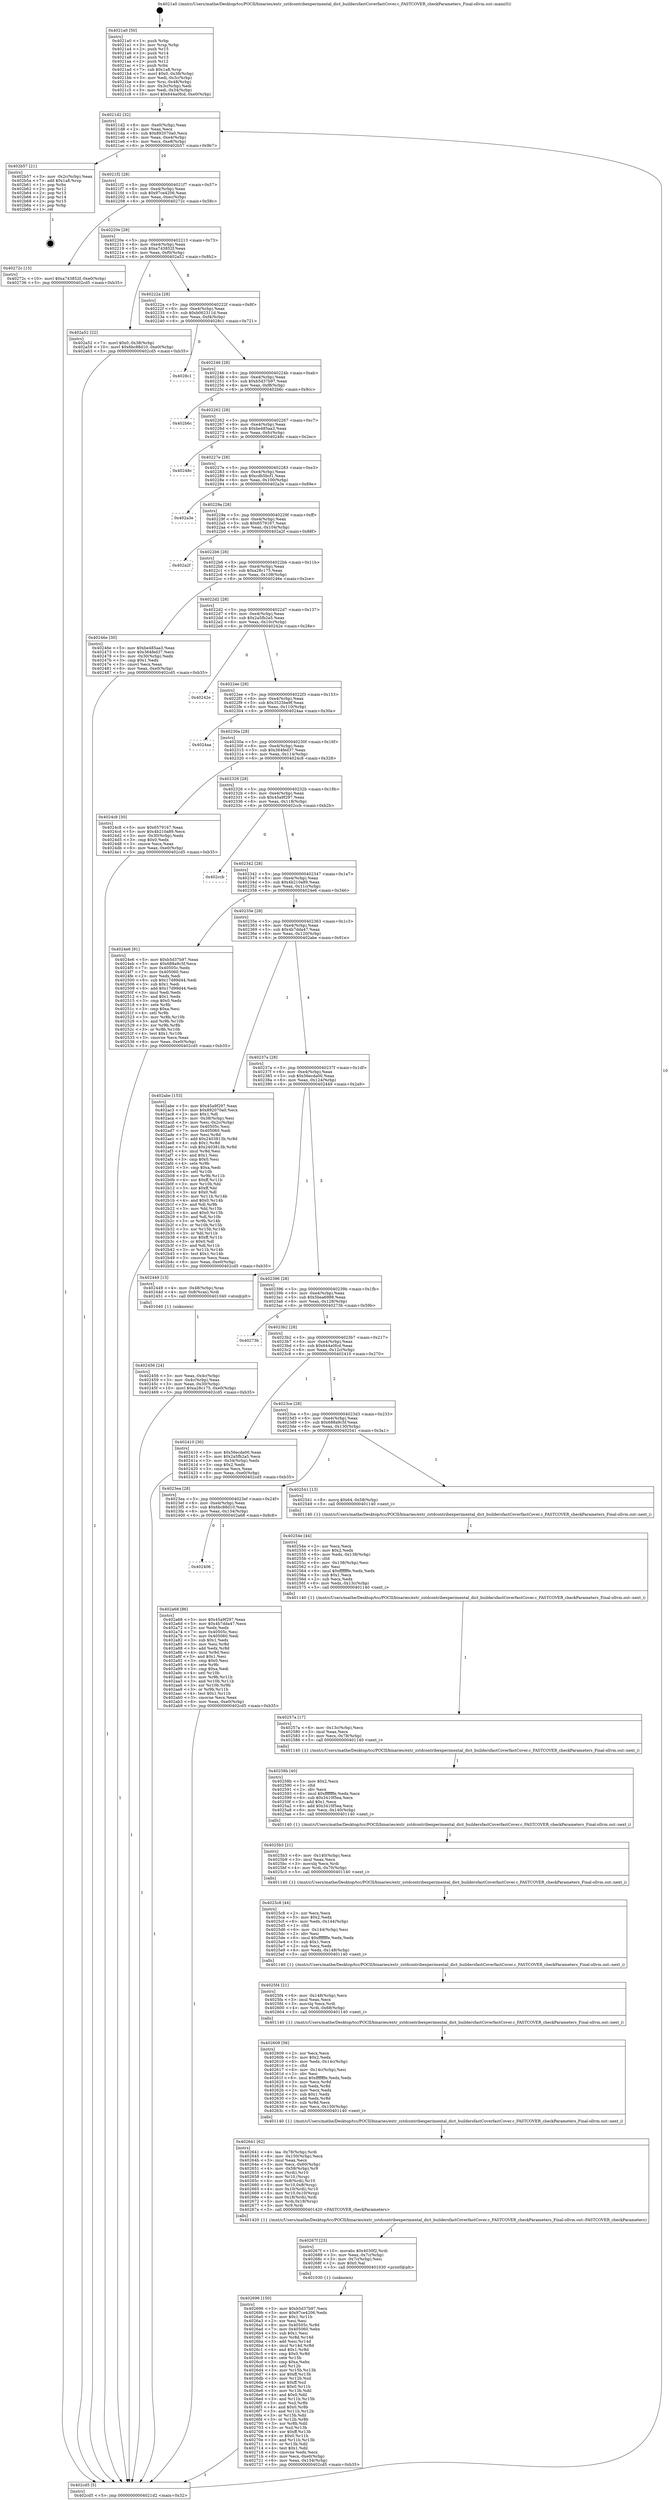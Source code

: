digraph "0x4021a0" {
  label = "0x4021a0 (/mnt/c/Users/mathe/Desktop/tcc/POCII/binaries/extr_zstdcontribexperimental_dict_buildersfastCoverfastCover.c_FASTCOVER_checkParameters_Final-ollvm.out::main(0))"
  labelloc = "t"
  node[shape=record]

  Entry [label="",width=0.3,height=0.3,shape=circle,fillcolor=black,style=filled]
  "0x4021d2" [label="{
     0x4021d2 [32]\l
     | [instrs]\l
     &nbsp;&nbsp;0x4021d2 \<+6\>: mov -0xe0(%rbp),%eax\l
     &nbsp;&nbsp;0x4021d8 \<+2\>: mov %eax,%ecx\l
     &nbsp;&nbsp;0x4021da \<+6\>: sub $0x892070a0,%ecx\l
     &nbsp;&nbsp;0x4021e0 \<+6\>: mov %eax,-0xe4(%rbp)\l
     &nbsp;&nbsp;0x4021e6 \<+6\>: mov %ecx,-0xe8(%rbp)\l
     &nbsp;&nbsp;0x4021ec \<+6\>: je 0000000000402b57 \<main+0x9b7\>\l
  }"]
  "0x402b57" [label="{
     0x402b57 [21]\l
     | [instrs]\l
     &nbsp;&nbsp;0x402b57 \<+3\>: mov -0x2c(%rbp),%eax\l
     &nbsp;&nbsp;0x402b5a \<+7\>: add $0x1a8,%rsp\l
     &nbsp;&nbsp;0x402b61 \<+1\>: pop %rbx\l
     &nbsp;&nbsp;0x402b62 \<+2\>: pop %r12\l
     &nbsp;&nbsp;0x402b64 \<+2\>: pop %r13\l
     &nbsp;&nbsp;0x402b66 \<+2\>: pop %r14\l
     &nbsp;&nbsp;0x402b68 \<+2\>: pop %r15\l
     &nbsp;&nbsp;0x402b6a \<+1\>: pop %rbp\l
     &nbsp;&nbsp;0x402b6b \<+1\>: ret\l
  }"]
  "0x4021f2" [label="{
     0x4021f2 [28]\l
     | [instrs]\l
     &nbsp;&nbsp;0x4021f2 \<+5\>: jmp 00000000004021f7 \<main+0x57\>\l
     &nbsp;&nbsp;0x4021f7 \<+6\>: mov -0xe4(%rbp),%eax\l
     &nbsp;&nbsp;0x4021fd \<+5\>: sub $0x97ce4206,%eax\l
     &nbsp;&nbsp;0x402202 \<+6\>: mov %eax,-0xec(%rbp)\l
     &nbsp;&nbsp;0x402208 \<+6\>: je 000000000040272c \<main+0x58c\>\l
  }"]
  Exit [label="",width=0.3,height=0.3,shape=circle,fillcolor=black,style=filled,peripheries=2]
  "0x40272c" [label="{
     0x40272c [15]\l
     | [instrs]\l
     &nbsp;&nbsp;0x40272c \<+10\>: movl $0xa743852f,-0xe0(%rbp)\l
     &nbsp;&nbsp;0x402736 \<+5\>: jmp 0000000000402cd5 \<main+0xb35\>\l
  }"]
  "0x40220e" [label="{
     0x40220e [28]\l
     | [instrs]\l
     &nbsp;&nbsp;0x40220e \<+5\>: jmp 0000000000402213 \<main+0x73\>\l
     &nbsp;&nbsp;0x402213 \<+6\>: mov -0xe4(%rbp),%eax\l
     &nbsp;&nbsp;0x402219 \<+5\>: sub $0xa743852f,%eax\l
     &nbsp;&nbsp;0x40221e \<+6\>: mov %eax,-0xf0(%rbp)\l
     &nbsp;&nbsp;0x402224 \<+6\>: je 0000000000402a52 \<main+0x8b2\>\l
  }"]
  "0x402406" [label="{
     0x402406\l
  }", style=dashed]
  "0x402a52" [label="{
     0x402a52 [22]\l
     | [instrs]\l
     &nbsp;&nbsp;0x402a52 \<+7\>: movl $0x0,-0x38(%rbp)\l
     &nbsp;&nbsp;0x402a59 \<+10\>: movl $0x6bc88d10,-0xe0(%rbp)\l
     &nbsp;&nbsp;0x402a63 \<+5\>: jmp 0000000000402cd5 \<main+0xb35\>\l
  }"]
  "0x40222a" [label="{
     0x40222a [28]\l
     | [instrs]\l
     &nbsp;&nbsp;0x40222a \<+5\>: jmp 000000000040222f \<main+0x8f\>\l
     &nbsp;&nbsp;0x40222f \<+6\>: mov -0xe4(%rbp),%eax\l
     &nbsp;&nbsp;0x402235 \<+5\>: sub $0xb062311d,%eax\l
     &nbsp;&nbsp;0x40223a \<+6\>: mov %eax,-0xf4(%rbp)\l
     &nbsp;&nbsp;0x402240 \<+6\>: je 00000000004028c1 \<main+0x721\>\l
  }"]
  "0x402a68" [label="{
     0x402a68 [86]\l
     | [instrs]\l
     &nbsp;&nbsp;0x402a68 \<+5\>: mov $0x45a9f297,%eax\l
     &nbsp;&nbsp;0x402a6d \<+5\>: mov $0x4b7dda47,%ecx\l
     &nbsp;&nbsp;0x402a72 \<+2\>: xor %edx,%edx\l
     &nbsp;&nbsp;0x402a74 \<+7\>: mov 0x40505c,%esi\l
     &nbsp;&nbsp;0x402a7b \<+7\>: mov 0x405060,%edi\l
     &nbsp;&nbsp;0x402a82 \<+3\>: sub $0x1,%edx\l
     &nbsp;&nbsp;0x402a85 \<+3\>: mov %esi,%r8d\l
     &nbsp;&nbsp;0x402a88 \<+3\>: add %edx,%r8d\l
     &nbsp;&nbsp;0x402a8b \<+4\>: imul %r8d,%esi\l
     &nbsp;&nbsp;0x402a8f \<+3\>: and $0x1,%esi\l
     &nbsp;&nbsp;0x402a92 \<+3\>: cmp $0x0,%esi\l
     &nbsp;&nbsp;0x402a95 \<+4\>: sete %r9b\l
     &nbsp;&nbsp;0x402a99 \<+3\>: cmp $0xa,%edi\l
     &nbsp;&nbsp;0x402a9c \<+4\>: setl %r10b\l
     &nbsp;&nbsp;0x402aa0 \<+3\>: mov %r9b,%r11b\l
     &nbsp;&nbsp;0x402aa3 \<+3\>: and %r10b,%r11b\l
     &nbsp;&nbsp;0x402aa6 \<+3\>: xor %r10b,%r9b\l
     &nbsp;&nbsp;0x402aa9 \<+3\>: or %r9b,%r11b\l
     &nbsp;&nbsp;0x402aac \<+4\>: test $0x1,%r11b\l
     &nbsp;&nbsp;0x402ab0 \<+3\>: cmovne %ecx,%eax\l
     &nbsp;&nbsp;0x402ab3 \<+6\>: mov %eax,-0xe0(%rbp)\l
     &nbsp;&nbsp;0x402ab9 \<+5\>: jmp 0000000000402cd5 \<main+0xb35\>\l
  }"]
  "0x4028c1" [label="{
     0x4028c1\l
  }", style=dashed]
  "0x402246" [label="{
     0x402246 [28]\l
     | [instrs]\l
     &nbsp;&nbsp;0x402246 \<+5\>: jmp 000000000040224b \<main+0xab\>\l
     &nbsp;&nbsp;0x40224b \<+6\>: mov -0xe4(%rbp),%eax\l
     &nbsp;&nbsp;0x402251 \<+5\>: sub $0xb5d37b97,%eax\l
     &nbsp;&nbsp;0x402256 \<+6\>: mov %eax,-0xf8(%rbp)\l
     &nbsp;&nbsp;0x40225c \<+6\>: je 0000000000402b6c \<main+0x9cc\>\l
  }"]
  "0x402696" [label="{
     0x402696 [150]\l
     | [instrs]\l
     &nbsp;&nbsp;0x402696 \<+5\>: mov $0xb5d37b97,%ecx\l
     &nbsp;&nbsp;0x40269b \<+5\>: mov $0x97ce4206,%edx\l
     &nbsp;&nbsp;0x4026a0 \<+3\>: mov $0x1,%r11b\l
     &nbsp;&nbsp;0x4026a3 \<+2\>: xor %esi,%esi\l
     &nbsp;&nbsp;0x4026a5 \<+8\>: mov 0x40505c,%r8d\l
     &nbsp;&nbsp;0x4026ad \<+7\>: mov 0x405060,%ebx\l
     &nbsp;&nbsp;0x4026b4 \<+3\>: sub $0x1,%esi\l
     &nbsp;&nbsp;0x4026b7 \<+3\>: mov %r8d,%r14d\l
     &nbsp;&nbsp;0x4026ba \<+3\>: add %esi,%r14d\l
     &nbsp;&nbsp;0x4026bd \<+4\>: imul %r14d,%r8d\l
     &nbsp;&nbsp;0x4026c1 \<+4\>: and $0x1,%r8d\l
     &nbsp;&nbsp;0x4026c5 \<+4\>: cmp $0x0,%r8d\l
     &nbsp;&nbsp;0x4026c9 \<+4\>: sete %r15b\l
     &nbsp;&nbsp;0x4026cd \<+3\>: cmp $0xa,%ebx\l
     &nbsp;&nbsp;0x4026d0 \<+4\>: setl %r12b\l
     &nbsp;&nbsp;0x4026d4 \<+3\>: mov %r15b,%r13b\l
     &nbsp;&nbsp;0x4026d7 \<+4\>: xor $0xff,%r13b\l
     &nbsp;&nbsp;0x4026db \<+3\>: mov %r12b,%sil\l
     &nbsp;&nbsp;0x4026de \<+4\>: xor $0xff,%sil\l
     &nbsp;&nbsp;0x4026e2 \<+4\>: xor $0x0,%r11b\l
     &nbsp;&nbsp;0x4026e6 \<+3\>: mov %r13b,%dil\l
     &nbsp;&nbsp;0x4026e9 \<+4\>: and $0x0,%dil\l
     &nbsp;&nbsp;0x4026ed \<+3\>: and %r11b,%r15b\l
     &nbsp;&nbsp;0x4026f0 \<+3\>: mov %sil,%r8b\l
     &nbsp;&nbsp;0x4026f3 \<+4\>: and $0x0,%r8b\l
     &nbsp;&nbsp;0x4026f7 \<+3\>: and %r11b,%r12b\l
     &nbsp;&nbsp;0x4026fa \<+3\>: or %r15b,%dil\l
     &nbsp;&nbsp;0x4026fd \<+3\>: or %r12b,%r8b\l
     &nbsp;&nbsp;0x402700 \<+3\>: xor %r8b,%dil\l
     &nbsp;&nbsp;0x402703 \<+3\>: or %sil,%r13b\l
     &nbsp;&nbsp;0x402706 \<+4\>: xor $0xff,%r13b\l
     &nbsp;&nbsp;0x40270a \<+4\>: or $0x0,%r11b\l
     &nbsp;&nbsp;0x40270e \<+3\>: and %r11b,%r13b\l
     &nbsp;&nbsp;0x402711 \<+3\>: or %r13b,%dil\l
     &nbsp;&nbsp;0x402714 \<+4\>: test $0x1,%dil\l
     &nbsp;&nbsp;0x402718 \<+3\>: cmovne %edx,%ecx\l
     &nbsp;&nbsp;0x40271b \<+6\>: mov %ecx,-0xe0(%rbp)\l
     &nbsp;&nbsp;0x402721 \<+6\>: mov %eax,-0x154(%rbp)\l
     &nbsp;&nbsp;0x402727 \<+5\>: jmp 0000000000402cd5 \<main+0xb35\>\l
  }"]
  "0x402b6c" [label="{
     0x402b6c\l
  }", style=dashed]
  "0x402262" [label="{
     0x402262 [28]\l
     | [instrs]\l
     &nbsp;&nbsp;0x402262 \<+5\>: jmp 0000000000402267 \<main+0xc7\>\l
     &nbsp;&nbsp;0x402267 \<+6\>: mov -0xe4(%rbp),%eax\l
     &nbsp;&nbsp;0x40226d \<+5\>: sub $0xbe485aa3,%eax\l
     &nbsp;&nbsp;0x402272 \<+6\>: mov %eax,-0xfc(%rbp)\l
     &nbsp;&nbsp;0x402278 \<+6\>: je 000000000040248c \<main+0x2ec\>\l
  }"]
  "0x40267f" [label="{
     0x40267f [23]\l
     | [instrs]\l
     &nbsp;&nbsp;0x40267f \<+10\>: movabs $0x4030f2,%rdi\l
     &nbsp;&nbsp;0x402689 \<+3\>: mov %eax,-0x7c(%rbp)\l
     &nbsp;&nbsp;0x40268c \<+3\>: mov -0x7c(%rbp),%esi\l
     &nbsp;&nbsp;0x40268f \<+2\>: mov $0x0,%al\l
     &nbsp;&nbsp;0x402691 \<+5\>: call 0000000000401030 \<printf@plt\>\l
     | [calls]\l
     &nbsp;&nbsp;0x401030 \{1\} (unknown)\l
  }"]
  "0x40248c" [label="{
     0x40248c\l
  }", style=dashed]
  "0x40227e" [label="{
     0x40227e [28]\l
     | [instrs]\l
     &nbsp;&nbsp;0x40227e \<+5\>: jmp 0000000000402283 \<main+0xe3\>\l
     &nbsp;&nbsp;0x402283 \<+6\>: mov -0xe4(%rbp),%eax\l
     &nbsp;&nbsp;0x402289 \<+5\>: sub $0xcdb5bcf1,%eax\l
     &nbsp;&nbsp;0x40228e \<+6\>: mov %eax,-0x100(%rbp)\l
     &nbsp;&nbsp;0x402294 \<+6\>: je 0000000000402a3e \<main+0x89e\>\l
  }"]
  "0x402641" [label="{
     0x402641 [62]\l
     | [instrs]\l
     &nbsp;&nbsp;0x402641 \<+4\>: lea -0x78(%rbp),%rdi\l
     &nbsp;&nbsp;0x402645 \<+6\>: mov -0x150(%rbp),%ecx\l
     &nbsp;&nbsp;0x40264b \<+3\>: imul %eax,%ecx\l
     &nbsp;&nbsp;0x40264e \<+3\>: mov %ecx,-0x60(%rbp)\l
     &nbsp;&nbsp;0x402651 \<+4\>: mov -0x58(%rbp),%r9\l
     &nbsp;&nbsp;0x402655 \<+3\>: mov (%rdi),%r10\l
     &nbsp;&nbsp;0x402658 \<+4\>: mov %r10,(%rsp)\l
     &nbsp;&nbsp;0x40265c \<+4\>: mov 0x8(%rdi),%r10\l
     &nbsp;&nbsp;0x402660 \<+5\>: mov %r10,0x8(%rsp)\l
     &nbsp;&nbsp;0x402665 \<+4\>: mov 0x10(%rdi),%r10\l
     &nbsp;&nbsp;0x402669 \<+5\>: mov %r10,0x10(%rsp)\l
     &nbsp;&nbsp;0x40266e \<+4\>: mov 0x18(%rdi),%rdi\l
     &nbsp;&nbsp;0x402672 \<+5\>: mov %rdi,0x18(%rsp)\l
     &nbsp;&nbsp;0x402677 \<+3\>: mov %r9,%rdi\l
     &nbsp;&nbsp;0x40267a \<+5\>: call 0000000000401420 \<FASTCOVER_checkParameters\>\l
     | [calls]\l
     &nbsp;&nbsp;0x401420 \{1\} (/mnt/c/Users/mathe/Desktop/tcc/POCII/binaries/extr_zstdcontribexperimental_dict_buildersfastCoverfastCover.c_FASTCOVER_checkParameters_Final-ollvm.out::FASTCOVER_checkParameters)\l
  }"]
  "0x402a3e" [label="{
     0x402a3e\l
  }", style=dashed]
  "0x40229a" [label="{
     0x40229a [28]\l
     | [instrs]\l
     &nbsp;&nbsp;0x40229a \<+5\>: jmp 000000000040229f \<main+0xff\>\l
     &nbsp;&nbsp;0x40229f \<+6\>: mov -0xe4(%rbp),%eax\l
     &nbsp;&nbsp;0x4022a5 \<+5\>: sub $0x6579167,%eax\l
     &nbsp;&nbsp;0x4022aa \<+6\>: mov %eax,-0x104(%rbp)\l
     &nbsp;&nbsp;0x4022b0 \<+6\>: je 0000000000402a2f \<main+0x88f\>\l
  }"]
  "0x402609" [label="{
     0x402609 [56]\l
     | [instrs]\l
     &nbsp;&nbsp;0x402609 \<+2\>: xor %ecx,%ecx\l
     &nbsp;&nbsp;0x40260b \<+5\>: mov $0x2,%edx\l
     &nbsp;&nbsp;0x402610 \<+6\>: mov %edx,-0x14c(%rbp)\l
     &nbsp;&nbsp;0x402616 \<+1\>: cltd\l
     &nbsp;&nbsp;0x402617 \<+6\>: mov -0x14c(%rbp),%esi\l
     &nbsp;&nbsp;0x40261d \<+2\>: idiv %esi\l
     &nbsp;&nbsp;0x40261f \<+6\>: imul $0xfffffffe,%edx,%edx\l
     &nbsp;&nbsp;0x402625 \<+3\>: mov %ecx,%r8d\l
     &nbsp;&nbsp;0x402628 \<+3\>: sub %edx,%r8d\l
     &nbsp;&nbsp;0x40262b \<+2\>: mov %ecx,%edx\l
     &nbsp;&nbsp;0x40262d \<+3\>: sub $0x1,%edx\l
     &nbsp;&nbsp;0x402630 \<+3\>: add %edx,%r8d\l
     &nbsp;&nbsp;0x402633 \<+3\>: sub %r8d,%ecx\l
     &nbsp;&nbsp;0x402636 \<+6\>: mov %ecx,-0x150(%rbp)\l
     &nbsp;&nbsp;0x40263c \<+5\>: call 0000000000401140 \<next_i\>\l
     | [calls]\l
     &nbsp;&nbsp;0x401140 \{1\} (/mnt/c/Users/mathe/Desktop/tcc/POCII/binaries/extr_zstdcontribexperimental_dict_buildersfastCoverfastCover.c_FASTCOVER_checkParameters_Final-ollvm.out::next_i)\l
  }"]
  "0x402a2f" [label="{
     0x402a2f\l
  }", style=dashed]
  "0x4022b6" [label="{
     0x4022b6 [28]\l
     | [instrs]\l
     &nbsp;&nbsp;0x4022b6 \<+5\>: jmp 00000000004022bb \<main+0x11b\>\l
     &nbsp;&nbsp;0x4022bb \<+6\>: mov -0xe4(%rbp),%eax\l
     &nbsp;&nbsp;0x4022c1 \<+5\>: sub $0xa28c175,%eax\l
     &nbsp;&nbsp;0x4022c6 \<+6\>: mov %eax,-0x108(%rbp)\l
     &nbsp;&nbsp;0x4022cc \<+6\>: je 000000000040246e \<main+0x2ce\>\l
  }"]
  "0x4025f4" [label="{
     0x4025f4 [21]\l
     | [instrs]\l
     &nbsp;&nbsp;0x4025f4 \<+6\>: mov -0x148(%rbp),%ecx\l
     &nbsp;&nbsp;0x4025fa \<+3\>: imul %eax,%ecx\l
     &nbsp;&nbsp;0x4025fd \<+3\>: movslq %ecx,%rdi\l
     &nbsp;&nbsp;0x402600 \<+4\>: mov %rdi,-0x68(%rbp)\l
     &nbsp;&nbsp;0x402604 \<+5\>: call 0000000000401140 \<next_i\>\l
     | [calls]\l
     &nbsp;&nbsp;0x401140 \{1\} (/mnt/c/Users/mathe/Desktop/tcc/POCII/binaries/extr_zstdcontribexperimental_dict_buildersfastCoverfastCover.c_FASTCOVER_checkParameters_Final-ollvm.out::next_i)\l
  }"]
  "0x40246e" [label="{
     0x40246e [30]\l
     | [instrs]\l
     &nbsp;&nbsp;0x40246e \<+5\>: mov $0xbe485aa3,%eax\l
     &nbsp;&nbsp;0x402473 \<+5\>: mov $0x364fed37,%ecx\l
     &nbsp;&nbsp;0x402478 \<+3\>: mov -0x30(%rbp),%edx\l
     &nbsp;&nbsp;0x40247b \<+3\>: cmp $0x1,%edx\l
     &nbsp;&nbsp;0x40247e \<+3\>: cmovl %ecx,%eax\l
     &nbsp;&nbsp;0x402481 \<+6\>: mov %eax,-0xe0(%rbp)\l
     &nbsp;&nbsp;0x402487 \<+5\>: jmp 0000000000402cd5 \<main+0xb35\>\l
  }"]
  "0x4022d2" [label="{
     0x4022d2 [28]\l
     | [instrs]\l
     &nbsp;&nbsp;0x4022d2 \<+5\>: jmp 00000000004022d7 \<main+0x137\>\l
     &nbsp;&nbsp;0x4022d7 \<+6\>: mov -0xe4(%rbp),%eax\l
     &nbsp;&nbsp;0x4022dd \<+5\>: sub $0x2a5fb2a5,%eax\l
     &nbsp;&nbsp;0x4022e2 \<+6\>: mov %eax,-0x10c(%rbp)\l
     &nbsp;&nbsp;0x4022e8 \<+6\>: je 000000000040242e \<main+0x28e\>\l
  }"]
  "0x4025c8" [label="{
     0x4025c8 [44]\l
     | [instrs]\l
     &nbsp;&nbsp;0x4025c8 \<+2\>: xor %ecx,%ecx\l
     &nbsp;&nbsp;0x4025ca \<+5\>: mov $0x2,%edx\l
     &nbsp;&nbsp;0x4025cf \<+6\>: mov %edx,-0x144(%rbp)\l
     &nbsp;&nbsp;0x4025d5 \<+1\>: cltd\l
     &nbsp;&nbsp;0x4025d6 \<+6\>: mov -0x144(%rbp),%esi\l
     &nbsp;&nbsp;0x4025dc \<+2\>: idiv %esi\l
     &nbsp;&nbsp;0x4025de \<+6\>: imul $0xfffffffe,%edx,%edx\l
     &nbsp;&nbsp;0x4025e4 \<+3\>: sub $0x1,%ecx\l
     &nbsp;&nbsp;0x4025e7 \<+2\>: sub %ecx,%edx\l
     &nbsp;&nbsp;0x4025e9 \<+6\>: mov %edx,-0x148(%rbp)\l
     &nbsp;&nbsp;0x4025ef \<+5\>: call 0000000000401140 \<next_i\>\l
     | [calls]\l
     &nbsp;&nbsp;0x401140 \{1\} (/mnt/c/Users/mathe/Desktop/tcc/POCII/binaries/extr_zstdcontribexperimental_dict_buildersfastCoverfastCover.c_FASTCOVER_checkParameters_Final-ollvm.out::next_i)\l
  }"]
  "0x40242e" [label="{
     0x40242e\l
  }", style=dashed]
  "0x4022ee" [label="{
     0x4022ee [28]\l
     | [instrs]\l
     &nbsp;&nbsp;0x4022ee \<+5\>: jmp 00000000004022f3 \<main+0x153\>\l
     &nbsp;&nbsp;0x4022f3 \<+6\>: mov -0xe4(%rbp),%eax\l
     &nbsp;&nbsp;0x4022f9 \<+5\>: sub $0x3525be9f,%eax\l
     &nbsp;&nbsp;0x4022fe \<+6\>: mov %eax,-0x110(%rbp)\l
     &nbsp;&nbsp;0x402304 \<+6\>: je 00000000004024aa \<main+0x30a\>\l
  }"]
  "0x4025b3" [label="{
     0x4025b3 [21]\l
     | [instrs]\l
     &nbsp;&nbsp;0x4025b3 \<+6\>: mov -0x140(%rbp),%ecx\l
     &nbsp;&nbsp;0x4025b9 \<+3\>: imul %eax,%ecx\l
     &nbsp;&nbsp;0x4025bc \<+3\>: movslq %ecx,%rdi\l
     &nbsp;&nbsp;0x4025bf \<+4\>: mov %rdi,-0x70(%rbp)\l
     &nbsp;&nbsp;0x4025c3 \<+5\>: call 0000000000401140 \<next_i\>\l
     | [calls]\l
     &nbsp;&nbsp;0x401140 \{1\} (/mnt/c/Users/mathe/Desktop/tcc/POCII/binaries/extr_zstdcontribexperimental_dict_buildersfastCoverfastCover.c_FASTCOVER_checkParameters_Final-ollvm.out::next_i)\l
  }"]
  "0x4024aa" [label="{
     0x4024aa\l
  }", style=dashed]
  "0x40230a" [label="{
     0x40230a [28]\l
     | [instrs]\l
     &nbsp;&nbsp;0x40230a \<+5\>: jmp 000000000040230f \<main+0x16f\>\l
     &nbsp;&nbsp;0x40230f \<+6\>: mov -0xe4(%rbp),%eax\l
     &nbsp;&nbsp;0x402315 \<+5\>: sub $0x364fed37,%eax\l
     &nbsp;&nbsp;0x40231a \<+6\>: mov %eax,-0x114(%rbp)\l
     &nbsp;&nbsp;0x402320 \<+6\>: je 00000000004024c8 \<main+0x328\>\l
  }"]
  "0x40258b" [label="{
     0x40258b [40]\l
     | [instrs]\l
     &nbsp;&nbsp;0x40258b \<+5\>: mov $0x2,%ecx\l
     &nbsp;&nbsp;0x402590 \<+1\>: cltd\l
     &nbsp;&nbsp;0x402591 \<+2\>: idiv %ecx\l
     &nbsp;&nbsp;0x402593 \<+6\>: imul $0xfffffffe,%edx,%ecx\l
     &nbsp;&nbsp;0x402599 \<+6\>: sub $0x3410f5ea,%ecx\l
     &nbsp;&nbsp;0x40259f \<+3\>: add $0x1,%ecx\l
     &nbsp;&nbsp;0x4025a2 \<+6\>: add $0x3410f5ea,%ecx\l
     &nbsp;&nbsp;0x4025a8 \<+6\>: mov %ecx,-0x140(%rbp)\l
     &nbsp;&nbsp;0x4025ae \<+5\>: call 0000000000401140 \<next_i\>\l
     | [calls]\l
     &nbsp;&nbsp;0x401140 \{1\} (/mnt/c/Users/mathe/Desktop/tcc/POCII/binaries/extr_zstdcontribexperimental_dict_buildersfastCoverfastCover.c_FASTCOVER_checkParameters_Final-ollvm.out::next_i)\l
  }"]
  "0x4024c8" [label="{
     0x4024c8 [30]\l
     | [instrs]\l
     &nbsp;&nbsp;0x4024c8 \<+5\>: mov $0x6579167,%eax\l
     &nbsp;&nbsp;0x4024cd \<+5\>: mov $0x4b210a89,%ecx\l
     &nbsp;&nbsp;0x4024d2 \<+3\>: mov -0x30(%rbp),%edx\l
     &nbsp;&nbsp;0x4024d5 \<+3\>: cmp $0x0,%edx\l
     &nbsp;&nbsp;0x4024d8 \<+3\>: cmove %ecx,%eax\l
     &nbsp;&nbsp;0x4024db \<+6\>: mov %eax,-0xe0(%rbp)\l
     &nbsp;&nbsp;0x4024e1 \<+5\>: jmp 0000000000402cd5 \<main+0xb35\>\l
  }"]
  "0x402326" [label="{
     0x402326 [28]\l
     | [instrs]\l
     &nbsp;&nbsp;0x402326 \<+5\>: jmp 000000000040232b \<main+0x18b\>\l
     &nbsp;&nbsp;0x40232b \<+6\>: mov -0xe4(%rbp),%eax\l
     &nbsp;&nbsp;0x402331 \<+5\>: sub $0x45a9f297,%eax\l
     &nbsp;&nbsp;0x402336 \<+6\>: mov %eax,-0x118(%rbp)\l
     &nbsp;&nbsp;0x40233c \<+6\>: je 0000000000402ccb \<main+0xb2b\>\l
  }"]
  "0x40257a" [label="{
     0x40257a [17]\l
     | [instrs]\l
     &nbsp;&nbsp;0x40257a \<+6\>: mov -0x13c(%rbp),%ecx\l
     &nbsp;&nbsp;0x402580 \<+3\>: imul %eax,%ecx\l
     &nbsp;&nbsp;0x402583 \<+3\>: mov %ecx,-0x78(%rbp)\l
     &nbsp;&nbsp;0x402586 \<+5\>: call 0000000000401140 \<next_i\>\l
     | [calls]\l
     &nbsp;&nbsp;0x401140 \{1\} (/mnt/c/Users/mathe/Desktop/tcc/POCII/binaries/extr_zstdcontribexperimental_dict_buildersfastCoverfastCover.c_FASTCOVER_checkParameters_Final-ollvm.out::next_i)\l
  }"]
  "0x402ccb" [label="{
     0x402ccb\l
  }", style=dashed]
  "0x402342" [label="{
     0x402342 [28]\l
     | [instrs]\l
     &nbsp;&nbsp;0x402342 \<+5\>: jmp 0000000000402347 \<main+0x1a7\>\l
     &nbsp;&nbsp;0x402347 \<+6\>: mov -0xe4(%rbp),%eax\l
     &nbsp;&nbsp;0x40234d \<+5\>: sub $0x4b210a89,%eax\l
     &nbsp;&nbsp;0x402352 \<+6\>: mov %eax,-0x11c(%rbp)\l
     &nbsp;&nbsp;0x402358 \<+6\>: je 00000000004024e6 \<main+0x346\>\l
  }"]
  "0x40254e" [label="{
     0x40254e [44]\l
     | [instrs]\l
     &nbsp;&nbsp;0x40254e \<+2\>: xor %ecx,%ecx\l
     &nbsp;&nbsp;0x402550 \<+5\>: mov $0x2,%edx\l
     &nbsp;&nbsp;0x402555 \<+6\>: mov %edx,-0x138(%rbp)\l
     &nbsp;&nbsp;0x40255b \<+1\>: cltd\l
     &nbsp;&nbsp;0x40255c \<+6\>: mov -0x138(%rbp),%esi\l
     &nbsp;&nbsp;0x402562 \<+2\>: idiv %esi\l
     &nbsp;&nbsp;0x402564 \<+6\>: imul $0xfffffffe,%edx,%edx\l
     &nbsp;&nbsp;0x40256a \<+3\>: sub $0x1,%ecx\l
     &nbsp;&nbsp;0x40256d \<+2\>: sub %ecx,%edx\l
     &nbsp;&nbsp;0x40256f \<+6\>: mov %edx,-0x13c(%rbp)\l
     &nbsp;&nbsp;0x402575 \<+5\>: call 0000000000401140 \<next_i\>\l
     | [calls]\l
     &nbsp;&nbsp;0x401140 \{1\} (/mnt/c/Users/mathe/Desktop/tcc/POCII/binaries/extr_zstdcontribexperimental_dict_buildersfastCoverfastCover.c_FASTCOVER_checkParameters_Final-ollvm.out::next_i)\l
  }"]
  "0x4024e6" [label="{
     0x4024e6 [91]\l
     | [instrs]\l
     &nbsp;&nbsp;0x4024e6 \<+5\>: mov $0xb5d37b97,%eax\l
     &nbsp;&nbsp;0x4024eb \<+5\>: mov $0x688a9c5f,%ecx\l
     &nbsp;&nbsp;0x4024f0 \<+7\>: mov 0x40505c,%edx\l
     &nbsp;&nbsp;0x4024f7 \<+7\>: mov 0x405060,%esi\l
     &nbsp;&nbsp;0x4024fe \<+2\>: mov %edx,%edi\l
     &nbsp;&nbsp;0x402500 \<+6\>: sub $0x17d99d44,%edi\l
     &nbsp;&nbsp;0x402506 \<+3\>: sub $0x1,%edi\l
     &nbsp;&nbsp;0x402509 \<+6\>: add $0x17d99d44,%edi\l
     &nbsp;&nbsp;0x40250f \<+3\>: imul %edi,%edx\l
     &nbsp;&nbsp;0x402512 \<+3\>: and $0x1,%edx\l
     &nbsp;&nbsp;0x402515 \<+3\>: cmp $0x0,%edx\l
     &nbsp;&nbsp;0x402518 \<+4\>: sete %r8b\l
     &nbsp;&nbsp;0x40251c \<+3\>: cmp $0xa,%esi\l
     &nbsp;&nbsp;0x40251f \<+4\>: setl %r9b\l
     &nbsp;&nbsp;0x402523 \<+3\>: mov %r8b,%r10b\l
     &nbsp;&nbsp;0x402526 \<+3\>: and %r9b,%r10b\l
     &nbsp;&nbsp;0x402529 \<+3\>: xor %r9b,%r8b\l
     &nbsp;&nbsp;0x40252c \<+3\>: or %r8b,%r10b\l
     &nbsp;&nbsp;0x40252f \<+4\>: test $0x1,%r10b\l
     &nbsp;&nbsp;0x402533 \<+3\>: cmovne %ecx,%eax\l
     &nbsp;&nbsp;0x402536 \<+6\>: mov %eax,-0xe0(%rbp)\l
     &nbsp;&nbsp;0x40253c \<+5\>: jmp 0000000000402cd5 \<main+0xb35\>\l
  }"]
  "0x40235e" [label="{
     0x40235e [28]\l
     | [instrs]\l
     &nbsp;&nbsp;0x40235e \<+5\>: jmp 0000000000402363 \<main+0x1c3\>\l
     &nbsp;&nbsp;0x402363 \<+6\>: mov -0xe4(%rbp),%eax\l
     &nbsp;&nbsp;0x402369 \<+5\>: sub $0x4b7dda47,%eax\l
     &nbsp;&nbsp;0x40236e \<+6\>: mov %eax,-0x120(%rbp)\l
     &nbsp;&nbsp;0x402374 \<+6\>: je 0000000000402abe \<main+0x91e\>\l
  }"]
  "0x4023ea" [label="{
     0x4023ea [28]\l
     | [instrs]\l
     &nbsp;&nbsp;0x4023ea \<+5\>: jmp 00000000004023ef \<main+0x24f\>\l
     &nbsp;&nbsp;0x4023ef \<+6\>: mov -0xe4(%rbp),%eax\l
     &nbsp;&nbsp;0x4023f5 \<+5\>: sub $0x6bc88d10,%eax\l
     &nbsp;&nbsp;0x4023fa \<+6\>: mov %eax,-0x134(%rbp)\l
     &nbsp;&nbsp;0x402400 \<+6\>: je 0000000000402a68 \<main+0x8c8\>\l
  }"]
  "0x402abe" [label="{
     0x402abe [153]\l
     | [instrs]\l
     &nbsp;&nbsp;0x402abe \<+5\>: mov $0x45a9f297,%eax\l
     &nbsp;&nbsp;0x402ac3 \<+5\>: mov $0x892070a0,%ecx\l
     &nbsp;&nbsp;0x402ac8 \<+2\>: mov $0x1,%dl\l
     &nbsp;&nbsp;0x402aca \<+3\>: mov -0x38(%rbp),%esi\l
     &nbsp;&nbsp;0x402acd \<+3\>: mov %esi,-0x2c(%rbp)\l
     &nbsp;&nbsp;0x402ad0 \<+7\>: mov 0x40505c,%esi\l
     &nbsp;&nbsp;0x402ad7 \<+7\>: mov 0x405060,%edi\l
     &nbsp;&nbsp;0x402ade \<+3\>: mov %esi,%r8d\l
     &nbsp;&nbsp;0x402ae1 \<+7\>: add $0x2403813b,%r8d\l
     &nbsp;&nbsp;0x402ae8 \<+4\>: sub $0x1,%r8d\l
     &nbsp;&nbsp;0x402aec \<+7\>: sub $0x2403813b,%r8d\l
     &nbsp;&nbsp;0x402af3 \<+4\>: imul %r8d,%esi\l
     &nbsp;&nbsp;0x402af7 \<+3\>: and $0x1,%esi\l
     &nbsp;&nbsp;0x402afa \<+3\>: cmp $0x0,%esi\l
     &nbsp;&nbsp;0x402afd \<+4\>: sete %r9b\l
     &nbsp;&nbsp;0x402b01 \<+3\>: cmp $0xa,%edi\l
     &nbsp;&nbsp;0x402b04 \<+4\>: setl %r10b\l
     &nbsp;&nbsp;0x402b08 \<+3\>: mov %r9b,%r11b\l
     &nbsp;&nbsp;0x402b0b \<+4\>: xor $0xff,%r11b\l
     &nbsp;&nbsp;0x402b0f \<+3\>: mov %r10b,%bl\l
     &nbsp;&nbsp;0x402b12 \<+3\>: xor $0xff,%bl\l
     &nbsp;&nbsp;0x402b15 \<+3\>: xor $0x0,%dl\l
     &nbsp;&nbsp;0x402b18 \<+3\>: mov %r11b,%r14b\l
     &nbsp;&nbsp;0x402b1b \<+4\>: and $0x0,%r14b\l
     &nbsp;&nbsp;0x402b1f \<+3\>: and %dl,%r9b\l
     &nbsp;&nbsp;0x402b22 \<+3\>: mov %bl,%r15b\l
     &nbsp;&nbsp;0x402b25 \<+4\>: and $0x0,%r15b\l
     &nbsp;&nbsp;0x402b29 \<+3\>: and %dl,%r10b\l
     &nbsp;&nbsp;0x402b2c \<+3\>: or %r9b,%r14b\l
     &nbsp;&nbsp;0x402b2f \<+3\>: or %r10b,%r15b\l
     &nbsp;&nbsp;0x402b32 \<+3\>: xor %r15b,%r14b\l
     &nbsp;&nbsp;0x402b35 \<+3\>: or %bl,%r11b\l
     &nbsp;&nbsp;0x402b38 \<+4\>: xor $0xff,%r11b\l
     &nbsp;&nbsp;0x402b3c \<+3\>: or $0x0,%dl\l
     &nbsp;&nbsp;0x402b3f \<+3\>: and %dl,%r11b\l
     &nbsp;&nbsp;0x402b42 \<+3\>: or %r11b,%r14b\l
     &nbsp;&nbsp;0x402b45 \<+4\>: test $0x1,%r14b\l
     &nbsp;&nbsp;0x402b49 \<+3\>: cmovne %ecx,%eax\l
     &nbsp;&nbsp;0x402b4c \<+6\>: mov %eax,-0xe0(%rbp)\l
     &nbsp;&nbsp;0x402b52 \<+5\>: jmp 0000000000402cd5 \<main+0xb35\>\l
  }"]
  "0x40237a" [label="{
     0x40237a [28]\l
     | [instrs]\l
     &nbsp;&nbsp;0x40237a \<+5\>: jmp 000000000040237f \<main+0x1df\>\l
     &nbsp;&nbsp;0x40237f \<+6\>: mov -0xe4(%rbp),%eax\l
     &nbsp;&nbsp;0x402385 \<+5\>: sub $0x56ecda00,%eax\l
     &nbsp;&nbsp;0x40238a \<+6\>: mov %eax,-0x124(%rbp)\l
     &nbsp;&nbsp;0x402390 \<+6\>: je 0000000000402449 \<main+0x2a9\>\l
  }"]
  "0x402541" [label="{
     0x402541 [13]\l
     | [instrs]\l
     &nbsp;&nbsp;0x402541 \<+8\>: movq $0x64,-0x58(%rbp)\l
     &nbsp;&nbsp;0x402549 \<+5\>: call 0000000000401140 \<next_i\>\l
     | [calls]\l
     &nbsp;&nbsp;0x401140 \{1\} (/mnt/c/Users/mathe/Desktop/tcc/POCII/binaries/extr_zstdcontribexperimental_dict_buildersfastCoverfastCover.c_FASTCOVER_checkParameters_Final-ollvm.out::next_i)\l
  }"]
  "0x402449" [label="{
     0x402449 [13]\l
     | [instrs]\l
     &nbsp;&nbsp;0x402449 \<+4\>: mov -0x48(%rbp),%rax\l
     &nbsp;&nbsp;0x40244d \<+4\>: mov 0x8(%rax),%rdi\l
     &nbsp;&nbsp;0x402451 \<+5\>: call 0000000000401040 \<atoi@plt\>\l
     | [calls]\l
     &nbsp;&nbsp;0x401040 \{1\} (unknown)\l
  }"]
  "0x402396" [label="{
     0x402396 [28]\l
     | [instrs]\l
     &nbsp;&nbsp;0x402396 \<+5\>: jmp 000000000040239b \<main+0x1fb\>\l
     &nbsp;&nbsp;0x40239b \<+6\>: mov -0xe4(%rbp),%eax\l
     &nbsp;&nbsp;0x4023a1 \<+5\>: sub $0x5bea6988,%eax\l
     &nbsp;&nbsp;0x4023a6 \<+6\>: mov %eax,-0x128(%rbp)\l
     &nbsp;&nbsp;0x4023ac \<+6\>: je 000000000040273b \<main+0x59b\>\l
  }"]
  "0x402456" [label="{
     0x402456 [24]\l
     | [instrs]\l
     &nbsp;&nbsp;0x402456 \<+3\>: mov %eax,-0x4c(%rbp)\l
     &nbsp;&nbsp;0x402459 \<+3\>: mov -0x4c(%rbp),%eax\l
     &nbsp;&nbsp;0x40245c \<+3\>: mov %eax,-0x30(%rbp)\l
     &nbsp;&nbsp;0x40245f \<+10\>: movl $0xa28c175,-0xe0(%rbp)\l
     &nbsp;&nbsp;0x402469 \<+5\>: jmp 0000000000402cd5 \<main+0xb35\>\l
  }"]
  "0x40273b" [label="{
     0x40273b\l
  }", style=dashed]
  "0x4023b2" [label="{
     0x4023b2 [28]\l
     | [instrs]\l
     &nbsp;&nbsp;0x4023b2 \<+5\>: jmp 00000000004023b7 \<main+0x217\>\l
     &nbsp;&nbsp;0x4023b7 \<+6\>: mov -0xe4(%rbp),%eax\l
     &nbsp;&nbsp;0x4023bd \<+5\>: sub $0x644a0fcd,%eax\l
     &nbsp;&nbsp;0x4023c2 \<+6\>: mov %eax,-0x12c(%rbp)\l
     &nbsp;&nbsp;0x4023c8 \<+6\>: je 0000000000402410 \<main+0x270\>\l
  }"]
  "0x4021a0" [label="{
     0x4021a0 [50]\l
     | [instrs]\l
     &nbsp;&nbsp;0x4021a0 \<+1\>: push %rbp\l
     &nbsp;&nbsp;0x4021a1 \<+3\>: mov %rsp,%rbp\l
     &nbsp;&nbsp;0x4021a4 \<+2\>: push %r15\l
     &nbsp;&nbsp;0x4021a6 \<+2\>: push %r14\l
     &nbsp;&nbsp;0x4021a8 \<+2\>: push %r13\l
     &nbsp;&nbsp;0x4021aa \<+2\>: push %r12\l
     &nbsp;&nbsp;0x4021ac \<+1\>: push %rbx\l
     &nbsp;&nbsp;0x4021ad \<+7\>: sub $0x1a8,%rsp\l
     &nbsp;&nbsp;0x4021b4 \<+7\>: movl $0x0,-0x38(%rbp)\l
     &nbsp;&nbsp;0x4021bb \<+3\>: mov %edi,-0x3c(%rbp)\l
     &nbsp;&nbsp;0x4021be \<+4\>: mov %rsi,-0x48(%rbp)\l
     &nbsp;&nbsp;0x4021c2 \<+3\>: mov -0x3c(%rbp),%edi\l
     &nbsp;&nbsp;0x4021c5 \<+3\>: mov %edi,-0x34(%rbp)\l
     &nbsp;&nbsp;0x4021c8 \<+10\>: movl $0x644a0fcd,-0xe0(%rbp)\l
  }"]
  "0x402410" [label="{
     0x402410 [30]\l
     | [instrs]\l
     &nbsp;&nbsp;0x402410 \<+5\>: mov $0x56ecda00,%eax\l
     &nbsp;&nbsp;0x402415 \<+5\>: mov $0x2a5fb2a5,%ecx\l
     &nbsp;&nbsp;0x40241a \<+3\>: mov -0x34(%rbp),%edx\l
     &nbsp;&nbsp;0x40241d \<+3\>: cmp $0x2,%edx\l
     &nbsp;&nbsp;0x402420 \<+3\>: cmovne %ecx,%eax\l
     &nbsp;&nbsp;0x402423 \<+6\>: mov %eax,-0xe0(%rbp)\l
     &nbsp;&nbsp;0x402429 \<+5\>: jmp 0000000000402cd5 \<main+0xb35\>\l
  }"]
  "0x4023ce" [label="{
     0x4023ce [28]\l
     | [instrs]\l
     &nbsp;&nbsp;0x4023ce \<+5\>: jmp 00000000004023d3 \<main+0x233\>\l
     &nbsp;&nbsp;0x4023d3 \<+6\>: mov -0xe4(%rbp),%eax\l
     &nbsp;&nbsp;0x4023d9 \<+5\>: sub $0x688a9c5f,%eax\l
     &nbsp;&nbsp;0x4023de \<+6\>: mov %eax,-0x130(%rbp)\l
     &nbsp;&nbsp;0x4023e4 \<+6\>: je 0000000000402541 \<main+0x3a1\>\l
  }"]
  "0x402cd5" [label="{
     0x402cd5 [5]\l
     | [instrs]\l
     &nbsp;&nbsp;0x402cd5 \<+5\>: jmp 00000000004021d2 \<main+0x32\>\l
  }"]
  Entry -> "0x4021a0" [label=" 1"]
  "0x4021d2" -> "0x402b57" [label=" 1"]
  "0x4021d2" -> "0x4021f2" [label=" 10"]
  "0x402b57" -> Exit [label=" 1"]
  "0x4021f2" -> "0x40272c" [label=" 1"]
  "0x4021f2" -> "0x40220e" [label=" 9"]
  "0x402abe" -> "0x402cd5" [label=" 1"]
  "0x40220e" -> "0x402a52" [label=" 1"]
  "0x40220e" -> "0x40222a" [label=" 8"]
  "0x402a68" -> "0x402cd5" [label=" 1"]
  "0x40222a" -> "0x4028c1" [label=" 0"]
  "0x40222a" -> "0x402246" [label=" 8"]
  "0x4023ea" -> "0x402406" [label=" 0"]
  "0x402246" -> "0x402b6c" [label=" 0"]
  "0x402246" -> "0x402262" [label=" 8"]
  "0x4023ea" -> "0x402a68" [label=" 1"]
  "0x402262" -> "0x40248c" [label=" 0"]
  "0x402262" -> "0x40227e" [label=" 8"]
  "0x402a52" -> "0x402cd5" [label=" 1"]
  "0x40227e" -> "0x402a3e" [label=" 0"]
  "0x40227e" -> "0x40229a" [label=" 8"]
  "0x40272c" -> "0x402cd5" [label=" 1"]
  "0x40229a" -> "0x402a2f" [label=" 0"]
  "0x40229a" -> "0x4022b6" [label=" 8"]
  "0x402696" -> "0x402cd5" [label=" 1"]
  "0x4022b6" -> "0x40246e" [label=" 1"]
  "0x4022b6" -> "0x4022d2" [label=" 7"]
  "0x40267f" -> "0x402696" [label=" 1"]
  "0x4022d2" -> "0x40242e" [label=" 0"]
  "0x4022d2" -> "0x4022ee" [label=" 7"]
  "0x402641" -> "0x40267f" [label=" 1"]
  "0x4022ee" -> "0x4024aa" [label=" 0"]
  "0x4022ee" -> "0x40230a" [label=" 7"]
  "0x402609" -> "0x402641" [label=" 1"]
  "0x40230a" -> "0x4024c8" [label=" 1"]
  "0x40230a" -> "0x402326" [label=" 6"]
  "0x4025f4" -> "0x402609" [label=" 1"]
  "0x402326" -> "0x402ccb" [label=" 0"]
  "0x402326" -> "0x402342" [label=" 6"]
  "0x4025c8" -> "0x4025f4" [label=" 1"]
  "0x402342" -> "0x4024e6" [label=" 1"]
  "0x402342" -> "0x40235e" [label=" 5"]
  "0x4025b3" -> "0x4025c8" [label=" 1"]
  "0x40235e" -> "0x402abe" [label=" 1"]
  "0x40235e" -> "0x40237a" [label=" 4"]
  "0x40258b" -> "0x4025b3" [label=" 1"]
  "0x40237a" -> "0x402449" [label=" 1"]
  "0x40237a" -> "0x402396" [label=" 3"]
  "0x40257a" -> "0x40258b" [label=" 1"]
  "0x402396" -> "0x40273b" [label=" 0"]
  "0x402396" -> "0x4023b2" [label=" 3"]
  "0x402541" -> "0x40254e" [label=" 1"]
  "0x4023b2" -> "0x402410" [label=" 1"]
  "0x4023b2" -> "0x4023ce" [label=" 2"]
  "0x402410" -> "0x402cd5" [label=" 1"]
  "0x4021a0" -> "0x4021d2" [label=" 1"]
  "0x402cd5" -> "0x4021d2" [label=" 10"]
  "0x402449" -> "0x402456" [label=" 1"]
  "0x402456" -> "0x402cd5" [label=" 1"]
  "0x40246e" -> "0x402cd5" [label=" 1"]
  "0x4024c8" -> "0x402cd5" [label=" 1"]
  "0x4024e6" -> "0x402cd5" [label=" 1"]
  "0x40254e" -> "0x40257a" [label=" 1"]
  "0x4023ce" -> "0x402541" [label=" 1"]
  "0x4023ce" -> "0x4023ea" [label=" 1"]
}
